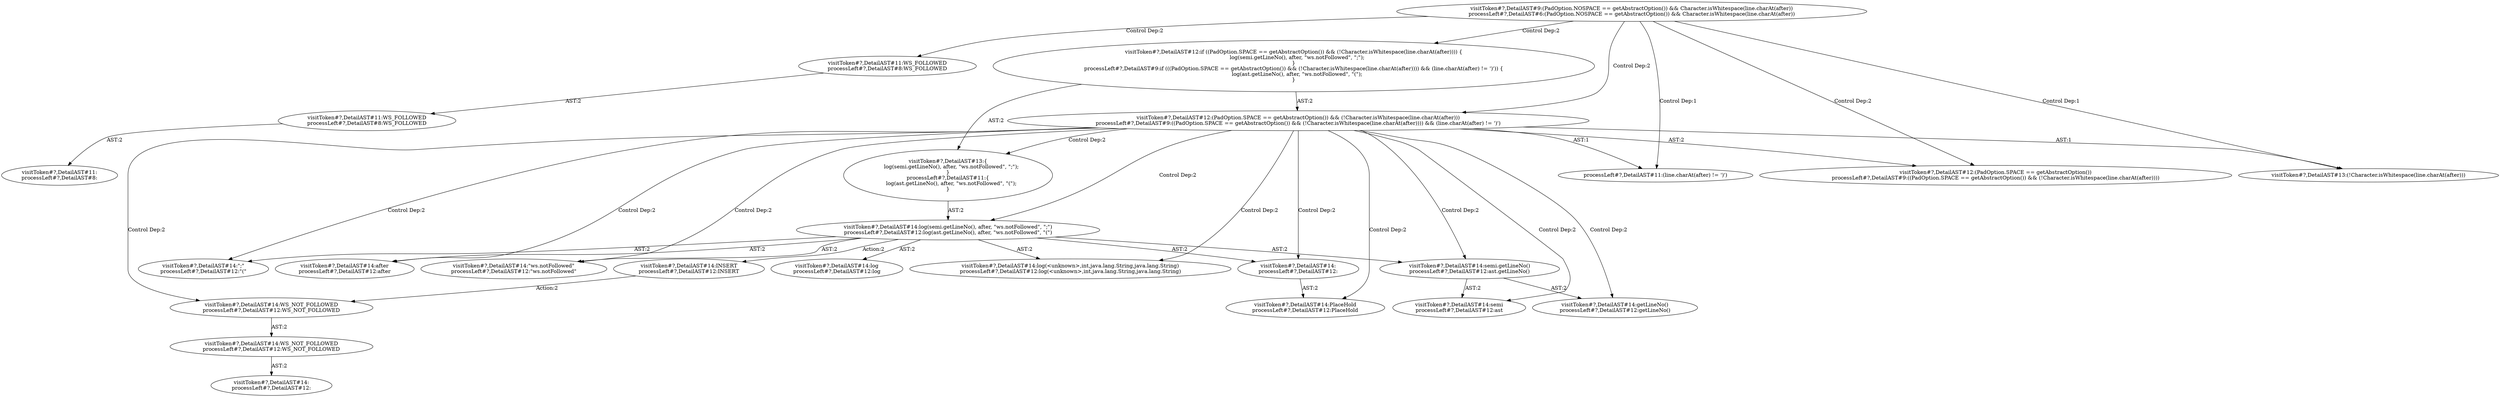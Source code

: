digraph "Pattern" {
0 [label="visitToken#?,DetailAST#14:INSERT
processLeft#?,DetailAST#12:INSERT" shape=ellipse]
1 [label="visitToken#?,DetailAST#14:log(semi.getLineNo(), after, \"ws.notFollowed\", \";\")
processLeft#?,DetailAST#12:log(ast.getLineNo(), after, \"ws.notFollowed\", \"(\")" shape=ellipse]
2 [label="visitToken#?,DetailAST#12:(PadOption.SPACE == getAbstractOption()) && (!Character.isWhitespace(line.charAt(after)))
processLeft#?,DetailAST#9:((PadOption.SPACE == getAbstractOption()) && (!Character.isWhitespace(line.charAt(after)))) && (line.charAt(after) != ')')" shape=ellipse]
3 [label="visitToken#?,DetailAST#9:(PadOption.NOSPACE == getAbstractOption()) && Character.isWhitespace(line.charAt(after))
processLeft#?,DetailAST#6:(PadOption.NOSPACE == getAbstractOption()) && Character.isWhitespace(line.charAt(after))" shape=ellipse]
4 [label="visitToken#?,DetailAST#11:WS_FOLLOWED
processLeft#?,DetailAST#8:WS_FOLLOWED" shape=ellipse]
5 [label="visitToken#?,DetailAST#11:WS_FOLLOWED
processLeft#?,DetailAST#8:WS_FOLLOWED" shape=ellipse]
6 [label="visitToken#?,DetailAST#11:
processLeft#?,DetailAST#8:" shape=ellipse]
7 [label="visitToken#?,DetailAST#12:if ((PadOption.SPACE == getAbstractOption()) && (!Character.isWhitespace(line.charAt(after)))) \{
    log(semi.getLineNo(), after, \"ws.notFollowed\", \";\");
\}
processLeft#?,DetailAST#9:if (((PadOption.SPACE == getAbstractOption()) && (!Character.isWhitespace(line.charAt(after)))) && (line.charAt(after) != ')')) \{
    log(ast.getLineNo(), after, \"ws.notFollowed\", \"(\");
\}" shape=ellipse]
8 [label="visitToken#?,DetailAST#12:(PadOption.SPACE == getAbstractOption())
processLeft#?,DetailAST#9:((PadOption.SPACE == getAbstractOption()) && (!Character.isWhitespace(line.charAt(after))))" shape=ellipse]
9 [label="visitToken#?,DetailAST#13:(!Character.isWhitespace(line.charAt(after)))" shape=ellipse]
10 [label="visitToken#?,DetailAST#13:\{
    log(semi.getLineNo(), after, \"ws.notFollowed\", \";\");
\}
processLeft#?,DetailAST#11:\{
    log(ast.getLineNo(), after, \"ws.notFollowed\", \"(\");
\}" shape=ellipse]
11 [label="visitToken#?,DetailAST#14:log(<unknown>,int,java.lang.String,java.lang.String)
processLeft#?,DetailAST#12:log(<unknown>,int,java.lang.String,java.lang.String)" shape=ellipse]
12 [label="visitToken#?,DetailAST#14:
processLeft#?,DetailAST#12:" shape=ellipse]
13 [label="visitToken#?,DetailAST#14:PlaceHold
processLeft#?,DetailAST#12:PlaceHold" shape=ellipse]
14 [label="visitToken#?,DetailAST#14:semi.getLineNo()
processLeft#?,DetailAST#12:ast.getLineNo()" shape=ellipse]
15 [label="visitToken#?,DetailAST#14:getLineNo()
processLeft#?,DetailAST#12:getLineNo()" shape=ellipse]
16 [label="visitToken#?,DetailAST#14:semi
processLeft#?,DetailAST#12:ast" shape=ellipse]
17 [label="visitToken#?,DetailAST#14:after
processLeft#?,DetailAST#12:after" shape=ellipse]
18 [label="visitToken#?,DetailAST#14:\"ws.notFollowed\"
processLeft#?,DetailAST#12:\"ws.notFollowed\"" shape=ellipse]
19 [label="visitToken#?,DetailAST#14:\";\"
processLeft#?,DetailAST#12:\"(\"" shape=ellipse]
20 [label="visitToken#?,DetailAST#14:WS_NOT_FOLLOWED
processLeft#?,DetailAST#12:WS_NOT_FOLLOWED" shape=ellipse]
21 [label="visitToken#?,DetailAST#14:WS_NOT_FOLLOWED
processLeft#?,DetailAST#12:WS_NOT_FOLLOWED" shape=ellipse]
22 [label="visitToken#?,DetailAST#14:
processLeft#?,DetailAST#12:" shape=ellipse]
23 [label="visitToken#?,DetailAST#14:log
processLeft#?,DetailAST#12:log" shape=ellipse]
24 [label="processLeft#?,DetailAST#11:(line.charAt(after) != ')')" shape=ellipse]
0 -> 20 [label="Action:2"];
1 -> 0 [label="Action:2"];
1 -> 23 [label="AST:2"];
1 -> 12 [label="AST:2"];
1 -> 11 [label="AST:2"];
1 -> 14 [label="AST:2"];
1 -> 17 [label="AST:2"];
1 -> 18 [label="AST:2"];
1 -> 19 [label="AST:2"];
2 -> 1 [label="Control Dep:2"];
2 -> 8 [label="AST:2"];
2 -> 9 [label="AST:1"];
2 -> 10 [label="Control Dep:2"];
2 -> 11 [label="Control Dep:2"];
2 -> 12 [label="Control Dep:2"];
2 -> 13 [label="Control Dep:2"];
2 -> 14 [label="Control Dep:2"];
2 -> 15 [label="Control Dep:2"];
2 -> 16 [label="Control Dep:2"];
2 -> 17 [label="Control Dep:2"];
2 -> 18 [label="Control Dep:2"];
2 -> 19 [label="Control Dep:2"];
2 -> 20 [label="Control Dep:2"];
2 -> 24 [label="AST:1"];
3 -> 2 [label="Control Dep:2"];
3 -> 7 [label="Control Dep:2"];
3 -> 8 [label="Control Dep:2"];
3 -> 9 [label="Control Dep:1"];
3 -> 4 [label="Control Dep:2"];
3 -> 24 [label="Control Dep:1"];
4 -> 5 [label="AST:2"];
5 -> 6 [label="AST:2"];
7 -> 2 [label="AST:2"];
7 -> 10 [label="AST:2"];
10 -> 1 [label="AST:2"];
12 -> 13 [label="AST:2"];
14 -> 16 [label="AST:2"];
14 -> 15 [label="AST:2"];
20 -> 21 [label="AST:2"];
21 -> 22 [label="AST:2"];
}
